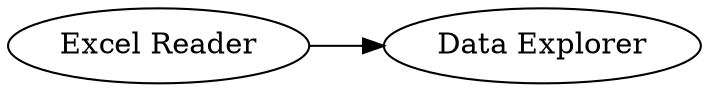 digraph {
	"-8893485968145667237_2" [label="Excel Reader"]
	"-8893485968145667237_1" [label="Data Explorer"]
	"-8893485968145667237_2" -> "-8893485968145667237_1"
	rankdir=LR
}
